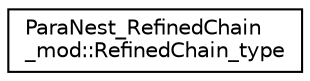 digraph "Graphical Class Hierarchy"
{
 // LATEX_PDF_SIZE
  edge [fontname="Helvetica",fontsize="10",labelfontname="Helvetica",labelfontsize="10"];
  node [fontname="Helvetica",fontsize="10",shape=record];
  rankdir="LR";
  Node0 [label="ParaNest_RefinedChain\l_mod::RefinedChain_type",height=0.2,width=0.4,color="black", fillcolor="white", style="filled",URL="$structParaNest__RefinedChain__mod_1_1RefinedChain__type.html",tooltip="The RefinedChain_type class."];
}
